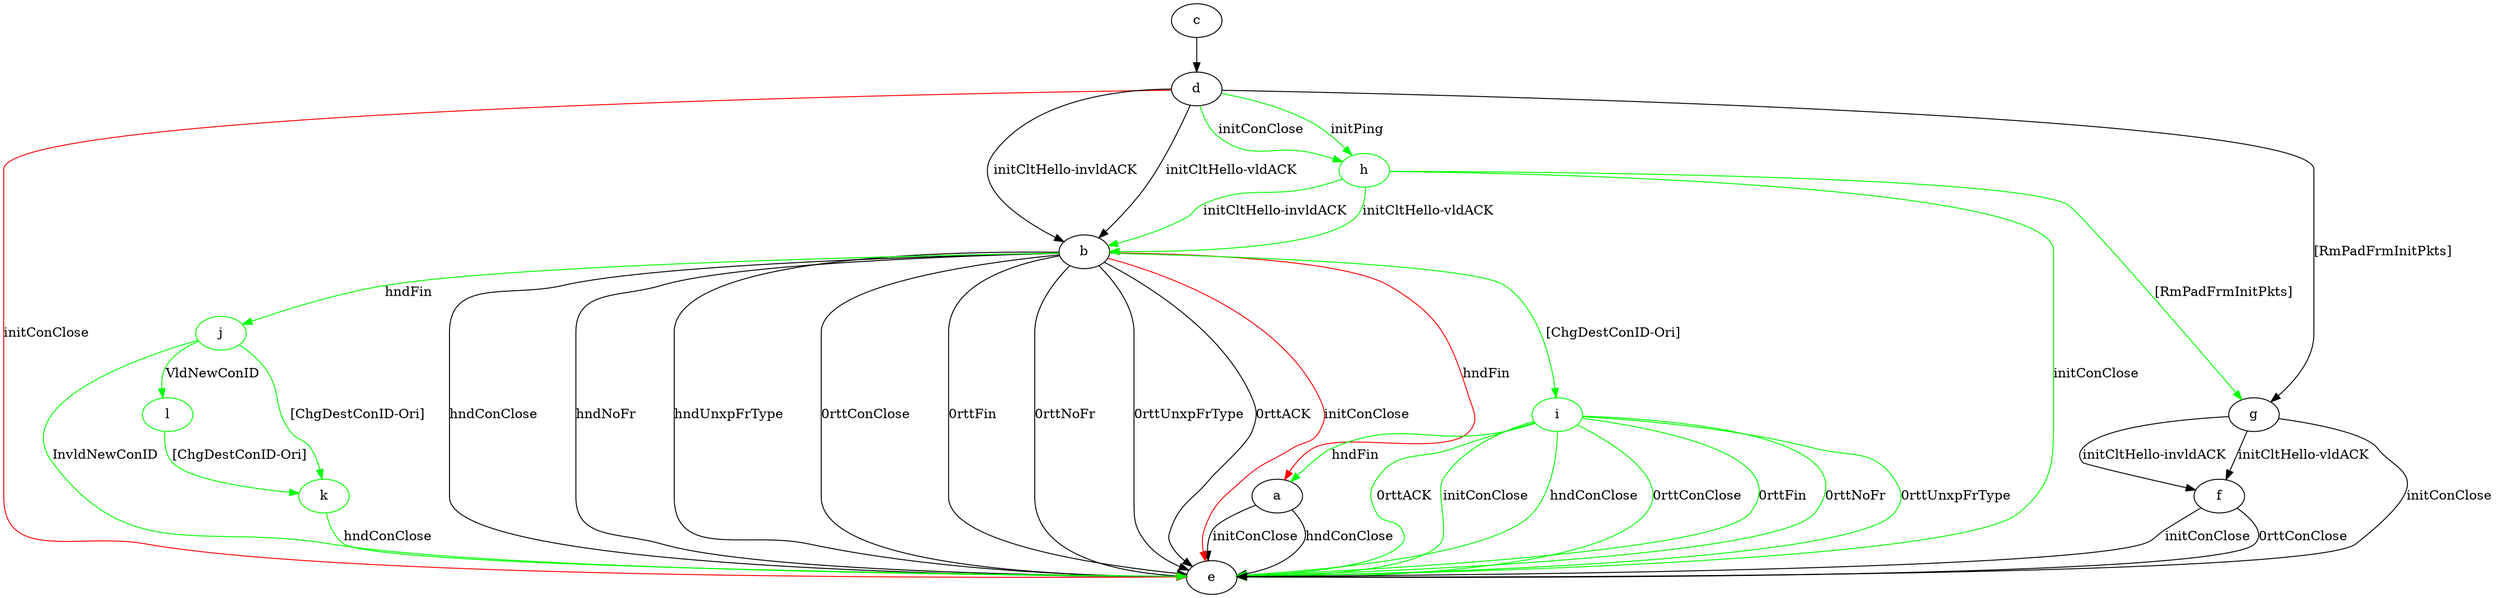 digraph "" {
	a -> e	[key=0,
		label="initConClose "];
	a -> e	[key=1,
		label="hndConClose "];
	b -> a	[key=0,
		color=red,
		label="hndFin "];
	b -> e	[key=0,
		label="hndConClose "];
	b -> e	[key=1,
		label="hndNoFr "];
	b -> e	[key=2,
		label="hndUnxpFrType "];
	b -> e	[key=3,
		label="0rttConClose "];
	b -> e	[key=4,
		label="0rttFin "];
	b -> e	[key=5,
		label="0rttNoFr "];
	b -> e	[key=6,
		label="0rttUnxpFrType "];
	b -> e	[key=7,
		label="0rttACK "];
	b -> e	[key=8,
		color=red,
		label="initConClose "];
	i	[color=green];
	b -> i	[key=0,
		color=green,
		label="[ChgDestConID-Ori] "];
	j	[color=green];
	b -> j	[key=0,
		color=green,
		label="hndFin "];
	c -> d	[key=0];
	d -> b	[key=0,
		label="initCltHello-vldACK "];
	d -> b	[key=1,
		label="initCltHello-invldACK "];
	d -> e	[key=0,
		color=red,
		label="initConClose "];
	d -> g	[key=0,
		label="[RmPadFrmInitPkts] "];
	h	[color=green];
	d -> h	[key=0,
		color=green,
		label="initPing "];
	d -> h	[key=1,
		color=green,
		label="initConClose "];
	f -> e	[key=0,
		label="initConClose "];
	f -> e	[key=1,
		label="0rttConClose "];
	g -> e	[key=0,
		label="initConClose "];
	g -> f	[key=0,
		label="initCltHello-vldACK "];
	g -> f	[key=1,
		label="initCltHello-invldACK "];
	h -> b	[key=0,
		color=green,
		label="initCltHello-vldACK "];
	h -> b	[key=1,
		color=green,
		label="initCltHello-invldACK "];
	h -> e	[key=0,
		color=green,
		label="initConClose "];
	h -> g	[key=0,
		color=green,
		label="[RmPadFrmInitPkts] "];
	i -> a	[key=0,
		color=green,
		label="hndFin "];
	i -> e	[key=0,
		color=green,
		label="initConClose "];
	i -> e	[key=1,
		color=green,
		label="hndConClose "];
	i -> e	[key=2,
		color=green,
		label="0rttConClose "];
	i -> e	[key=3,
		color=green,
		label="0rttFin "];
	i -> e	[key=4,
		color=green,
		label="0rttNoFr "];
	i -> e	[key=5,
		color=green,
		label="0rttUnxpFrType "];
	i -> e	[key=6,
		color=green,
		label="0rttACK "];
	j -> e	[key=0,
		color=green,
		label="InvldNewConID "];
	k	[color=green];
	j -> k	[key=0,
		color=green,
		label="[ChgDestConID-Ori] "];
	l	[color=green];
	j -> l	[key=0,
		color=green,
		label="VldNewConID "];
	k -> e	[key=0,
		color=green,
		label="hndConClose "];
	l -> k	[key=0,
		color=green,
		label="[ChgDestConID-Ori] "];
}
